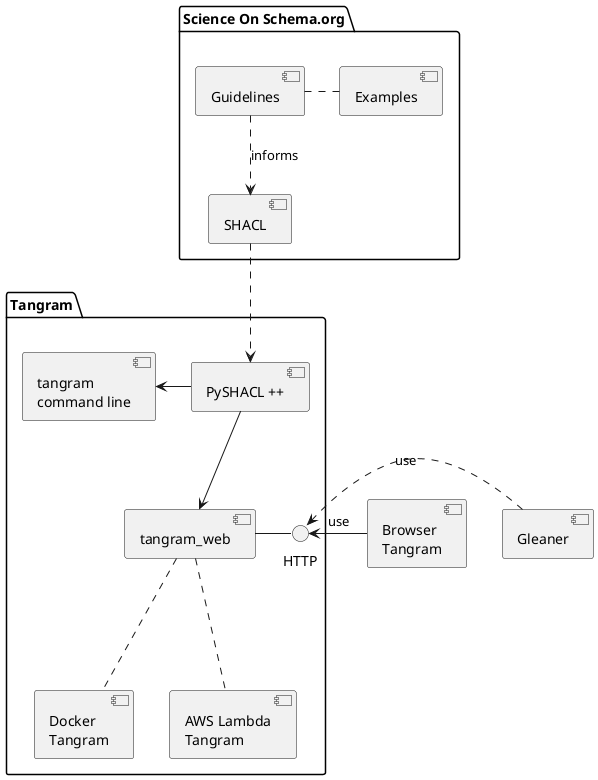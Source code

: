 @startuml
package "Tangram" {
  [PySHACL ++] -left--> [tangram\ncommand line]
  [PySHACL ++] --> [tangram_web]
  [tangram_web] -right-- HTTP
  [Docker\nTangram] -up.. [tangram_web]
  [AWS Lambda\nTangram] -up.. [tangram_web]
}
package "Science On Schema.org" {
  [Guidelines] ..> [SHACL] : informs
  [Guidelines] -right.. [Examples]
}
[SHACL] ..> [PySHACL ++]
[Browser\nTangram] -left--> HTTP : use
[Gleaner] -left..> [HTTP] : use
@enduml